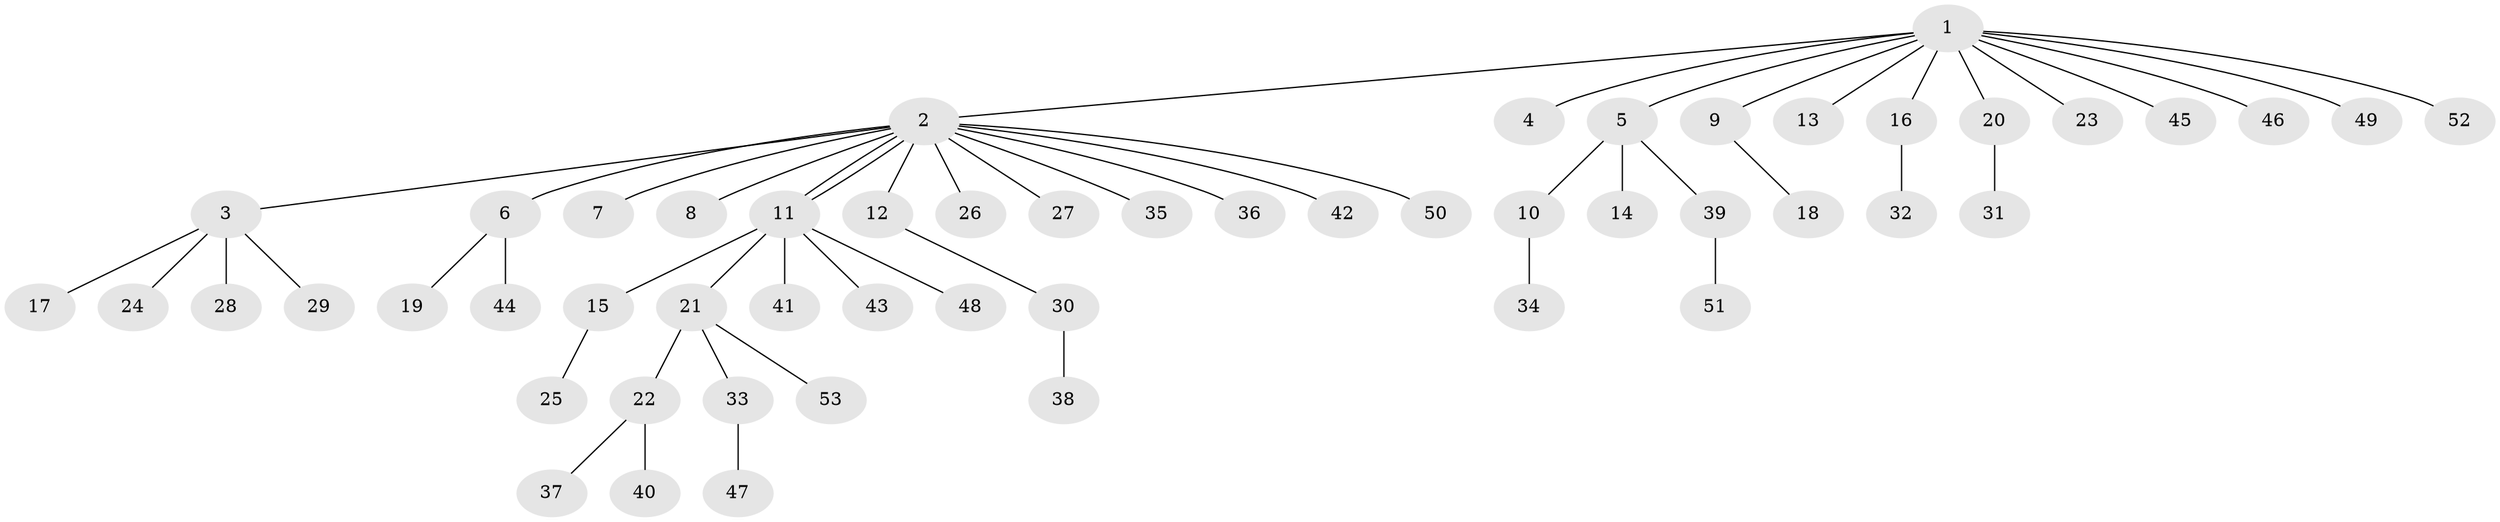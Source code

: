 // coarse degree distribution, {11: 0.02564102564102564, 13: 0.02564102564102564, 4: 0.07692307692307693, 1: 0.7692307692307693, 2: 0.07692307692307693, 6: 0.02564102564102564}
// Generated by graph-tools (version 1.1) at 2025/23/03/03/25 07:23:53]
// undirected, 53 vertices, 53 edges
graph export_dot {
graph [start="1"]
  node [color=gray90,style=filled];
  1;
  2;
  3;
  4;
  5;
  6;
  7;
  8;
  9;
  10;
  11;
  12;
  13;
  14;
  15;
  16;
  17;
  18;
  19;
  20;
  21;
  22;
  23;
  24;
  25;
  26;
  27;
  28;
  29;
  30;
  31;
  32;
  33;
  34;
  35;
  36;
  37;
  38;
  39;
  40;
  41;
  42;
  43;
  44;
  45;
  46;
  47;
  48;
  49;
  50;
  51;
  52;
  53;
  1 -- 2;
  1 -- 4;
  1 -- 5;
  1 -- 9;
  1 -- 13;
  1 -- 16;
  1 -- 20;
  1 -- 23;
  1 -- 45;
  1 -- 46;
  1 -- 49;
  1 -- 52;
  2 -- 3;
  2 -- 6;
  2 -- 7;
  2 -- 8;
  2 -- 11;
  2 -- 11;
  2 -- 12;
  2 -- 26;
  2 -- 27;
  2 -- 35;
  2 -- 36;
  2 -- 42;
  2 -- 50;
  3 -- 17;
  3 -- 24;
  3 -- 28;
  3 -- 29;
  5 -- 10;
  5 -- 14;
  5 -- 39;
  6 -- 19;
  6 -- 44;
  9 -- 18;
  10 -- 34;
  11 -- 15;
  11 -- 21;
  11 -- 41;
  11 -- 43;
  11 -- 48;
  12 -- 30;
  15 -- 25;
  16 -- 32;
  20 -- 31;
  21 -- 22;
  21 -- 33;
  21 -- 53;
  22 -- 37;
  22 -- 40;
  30 -- 38;
  33 -- 47;
  39 -- 51;
}
